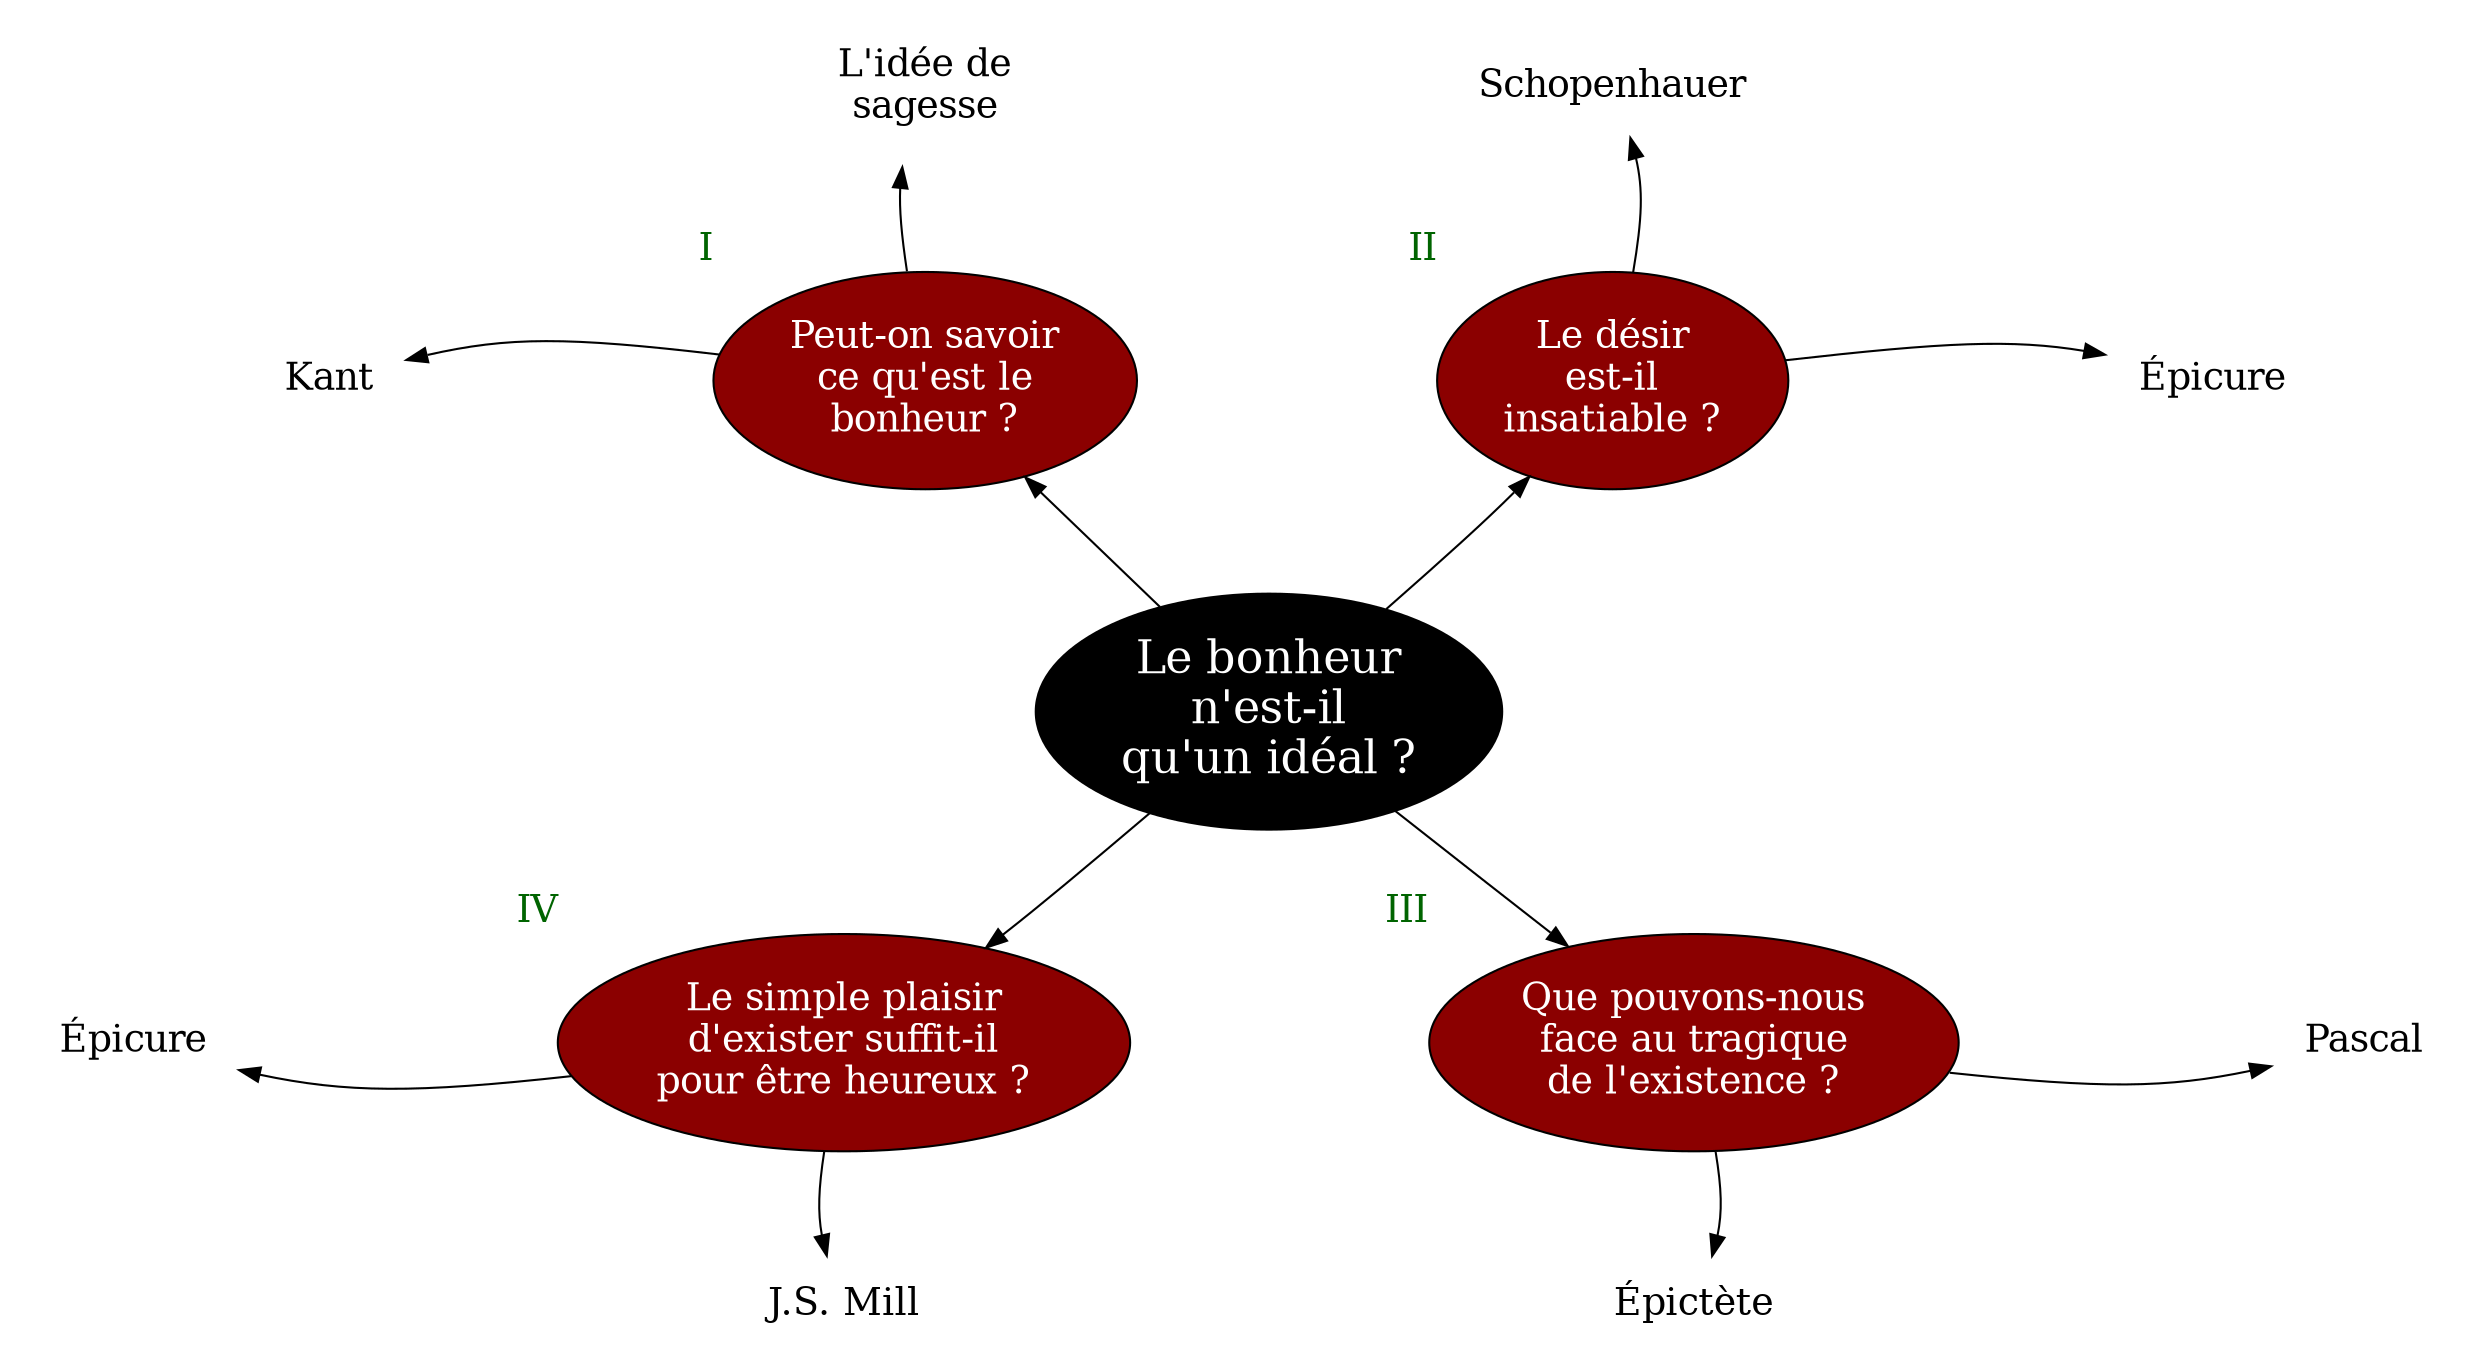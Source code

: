 digraph G {
splines=curved
nodesep=2
ranksep=0.7

node[style=filled, fontcolor=white, fillcolor=black]
N[label="Le bonheur
n'est-il
qu'un idéal ?", fontsize=22]

node[style="rounded, filled", shape=oval, margin=0.1, fillcolor=red4, penwidth=1, fontsize=18, fontcolor=white]
{a,c}->N[dir=back]
N->{b,d}


{rank=same
a->c[style=invis]
}

{rank=same
d->b[style=invis]
}


// edge[style=invis]



a[label="Peut-on savoir
ce qu'est le
bonheur ?",xlabel=<<FONT color="darkgreen">I</FONT>>]
c[label="Le désir
est-il
insatiable ?",xlabel=<<FONT color="darkgreen">II</FONT>>]
b[label="Que pouvons-nous
face au tragique
de l'existence ?",xlabel=<<FONT color="darkgreen">III</FONT>>]
d[label="Le simple plaisir
d'exister suffit-il
pour être heureux ?",xlabel=<<FONT color="darkgreen">IV</FONT>>]


node[color=red4, fillcolor=white, fontcolor=black, penwidth=0]
{rank=same;a1->a[dir=back]}
a2->a[dir=back]
c1->c[dir=back]
{rank=same;c->c2}
{rank=same;b->b1}
b->b2
{rank=same;d1->d[dir=back]}
d->d2


a1[label="Kant"]
a2[label="L'idée de
sagesse"]
b1[label="Pascal"]
b2[label="Épictète"]
c1[label="Schopenhauer"]
c2[label="Épicure"]
d1[label="Épicure"]
d2[label="J.S. Mill"]



}
